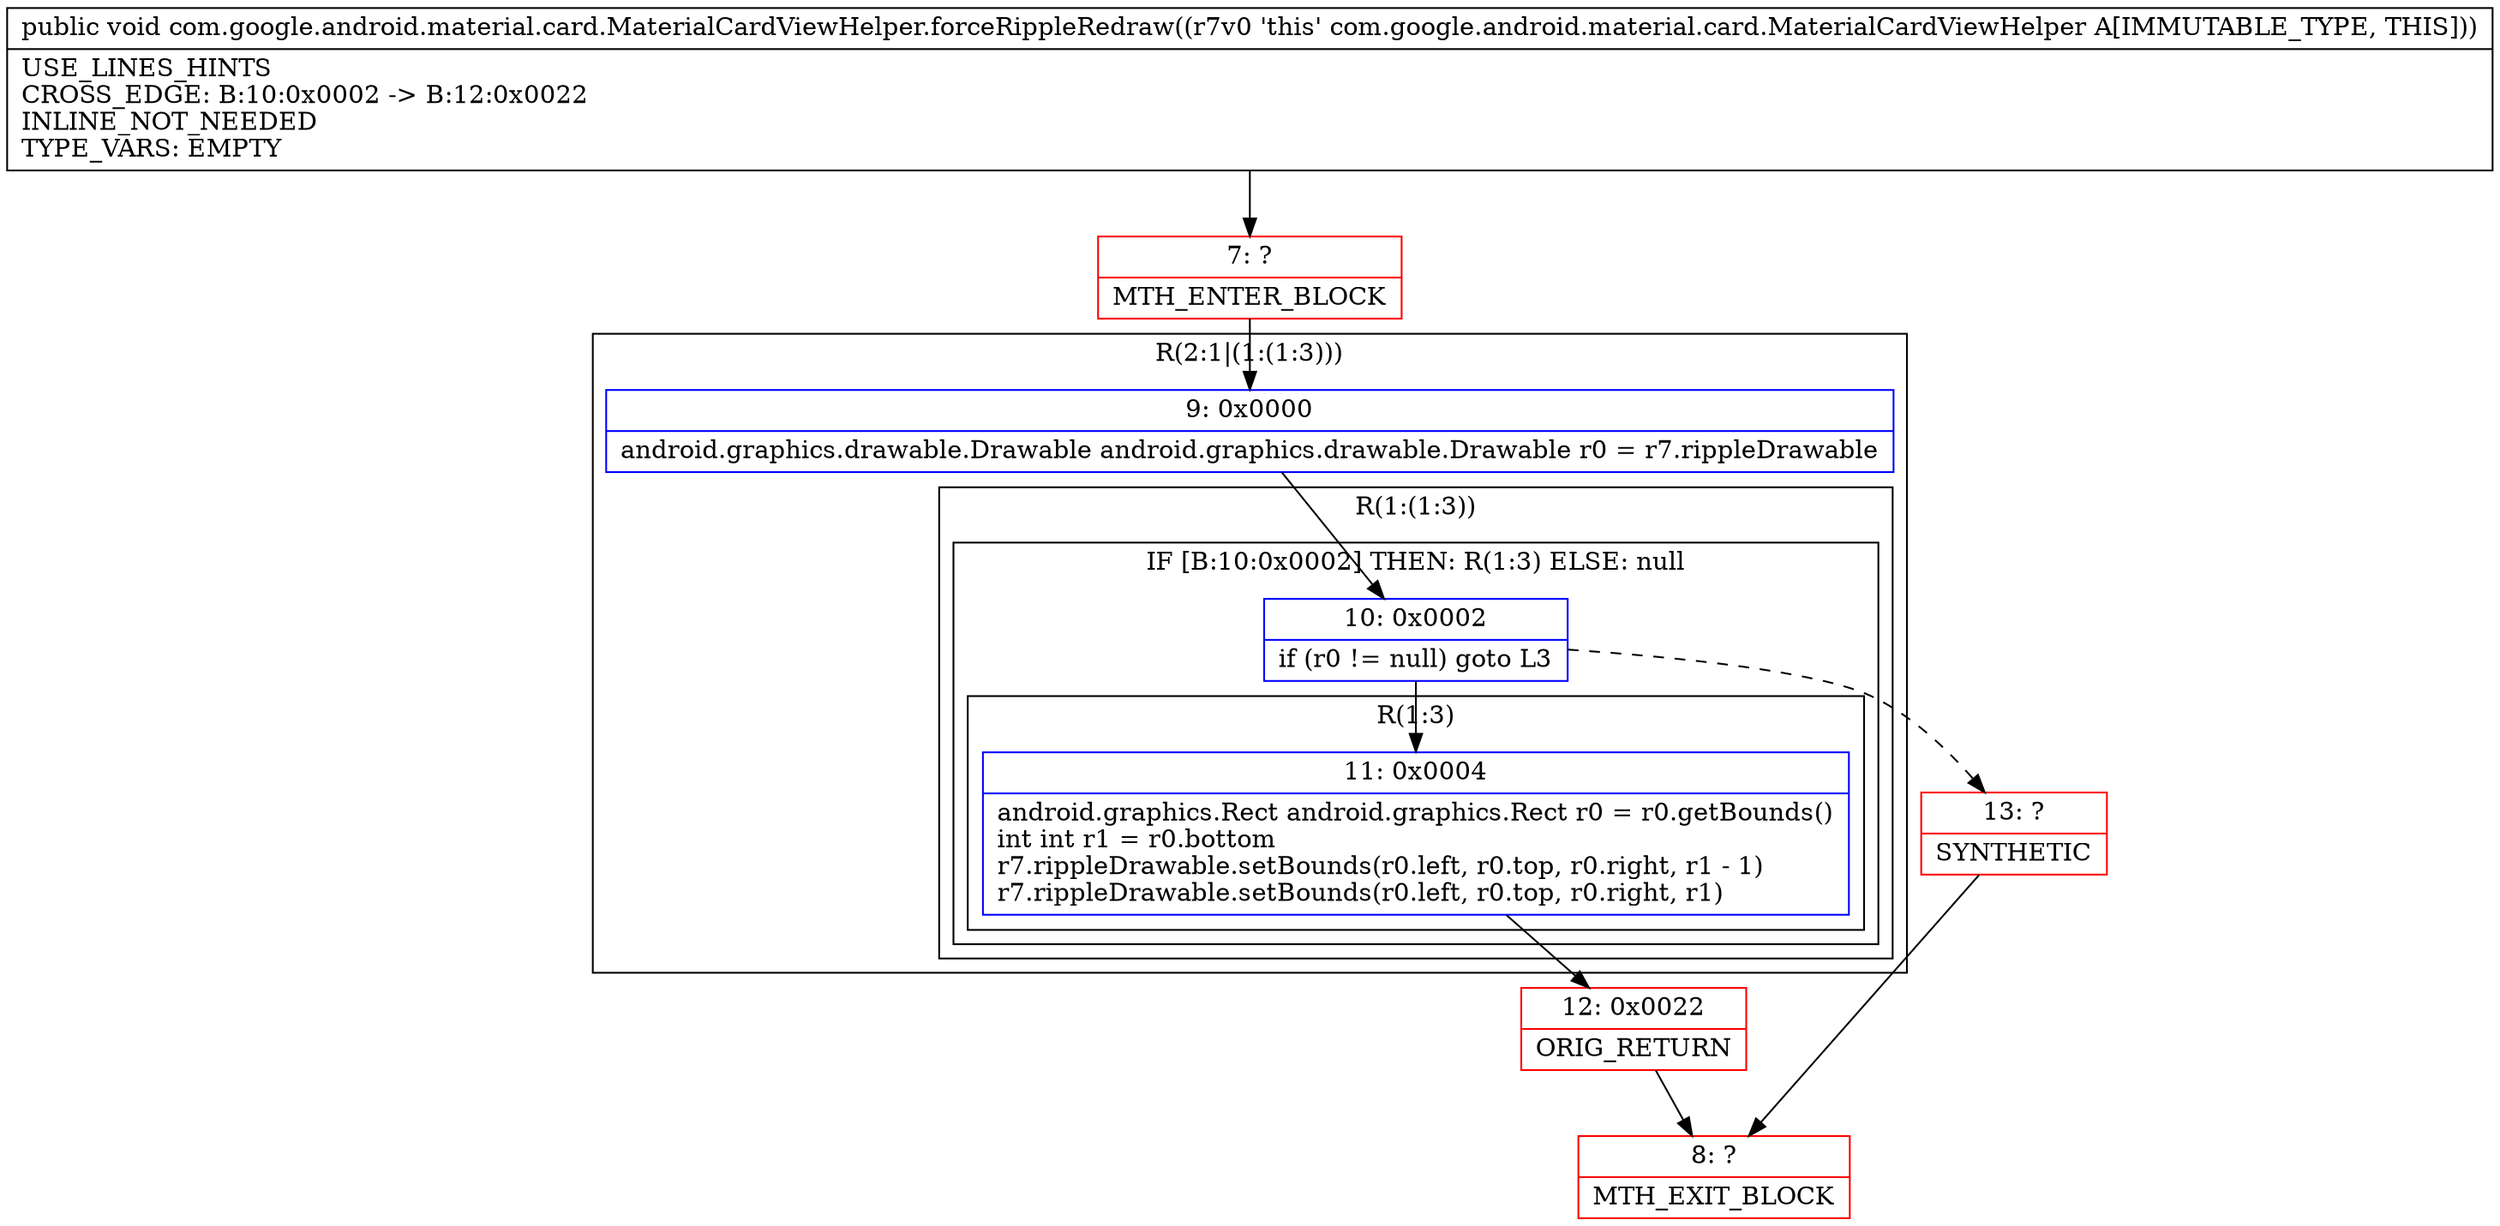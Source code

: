 digraph "CFG forcom.google.android.material.card.MaterialCardViewHelper.forceRippleRedraw()V" {
subgraph cluster_Region_519936958 {
label = "R(2:1|(1:(1:3)))";
node [shape=record,color=blue];
Node_9 [shape=record,label="{9\:\ 0x0000|android.graphics.drawable.Drawable android.graphics.drawable.Drawable r0 = r7.rippleDrawable\l}"];
subgraph cluster_Region_236984716 {
label = "R(1:(1:3))";
node [shape=record,color=blue];
subgraph cluster_IfRegion_1163706579 {
label = "IF [B:10:0x0002] THEN: R(1:3) ELSE: null";
node [shape=record,color=blue];
Node_10 [shape=record,label="{10\:\ 0x0002|if (r0 != null) goto L3\l}"];
subgraph cluster_Region_1817860813 {
label = "R(1:3)";
node [shape=record,color=blue];
Node_11 [shape=record,label="{11\:\ 0x0004|android.graphics.Rect android.graphics.Rect r0 = r0.getBounds()\lint int r1 = r0.bottom\lr7.rippleDrawable.setBounds(r0.left, r0.top, r0.right, r1 \- 1)\lr7.rippleDrawable.setBounds(r0.left, r0.top, r0.right, r1)\l}"];
}
}
}
}
Node_7 [shape=record,color=red,label="{7\:\ ?|MTH_ENTER_BLOCK\l}"];
Node_12 [shape=record,color=red,label="{12\:\ 0x0022|ORIG_RETURN\l}"];
Node_8 [shape=record,color=red,label="{8\:\ ?|MTH_EXIT_BLOCK\l}"];
Node_13 [shape=record,color=red,label="{13\:\ ?|SYNTHETIC\l}"];
MethodNode[shape=record,label="{public void com.google.android.material.card.MaterialCardViewHelper.forceRippleRedraw((r7v0 'this' com.google.android.material.card.MaterialCardViewHelper A[IMMUTABLE_TYPE, THIS]))  | USE_LINES_HINTS\lCROSS_EDGE: B:10:0x0002 \-\> B:12:0x0022\lINLINE_NOT_NEEDED\lTYPE_VARS: EMPTY\l}"];
MethodNode -> Node_7;Node_9 -> Node_10;
Node_10 -> Node_11;
Node_10 -> Node_13[style=dashed];
Node_11 -> Node_12;
Node_7 -> Node_9;
Node_12 -> Node_8;
Node_13 -> Node_8;
}

